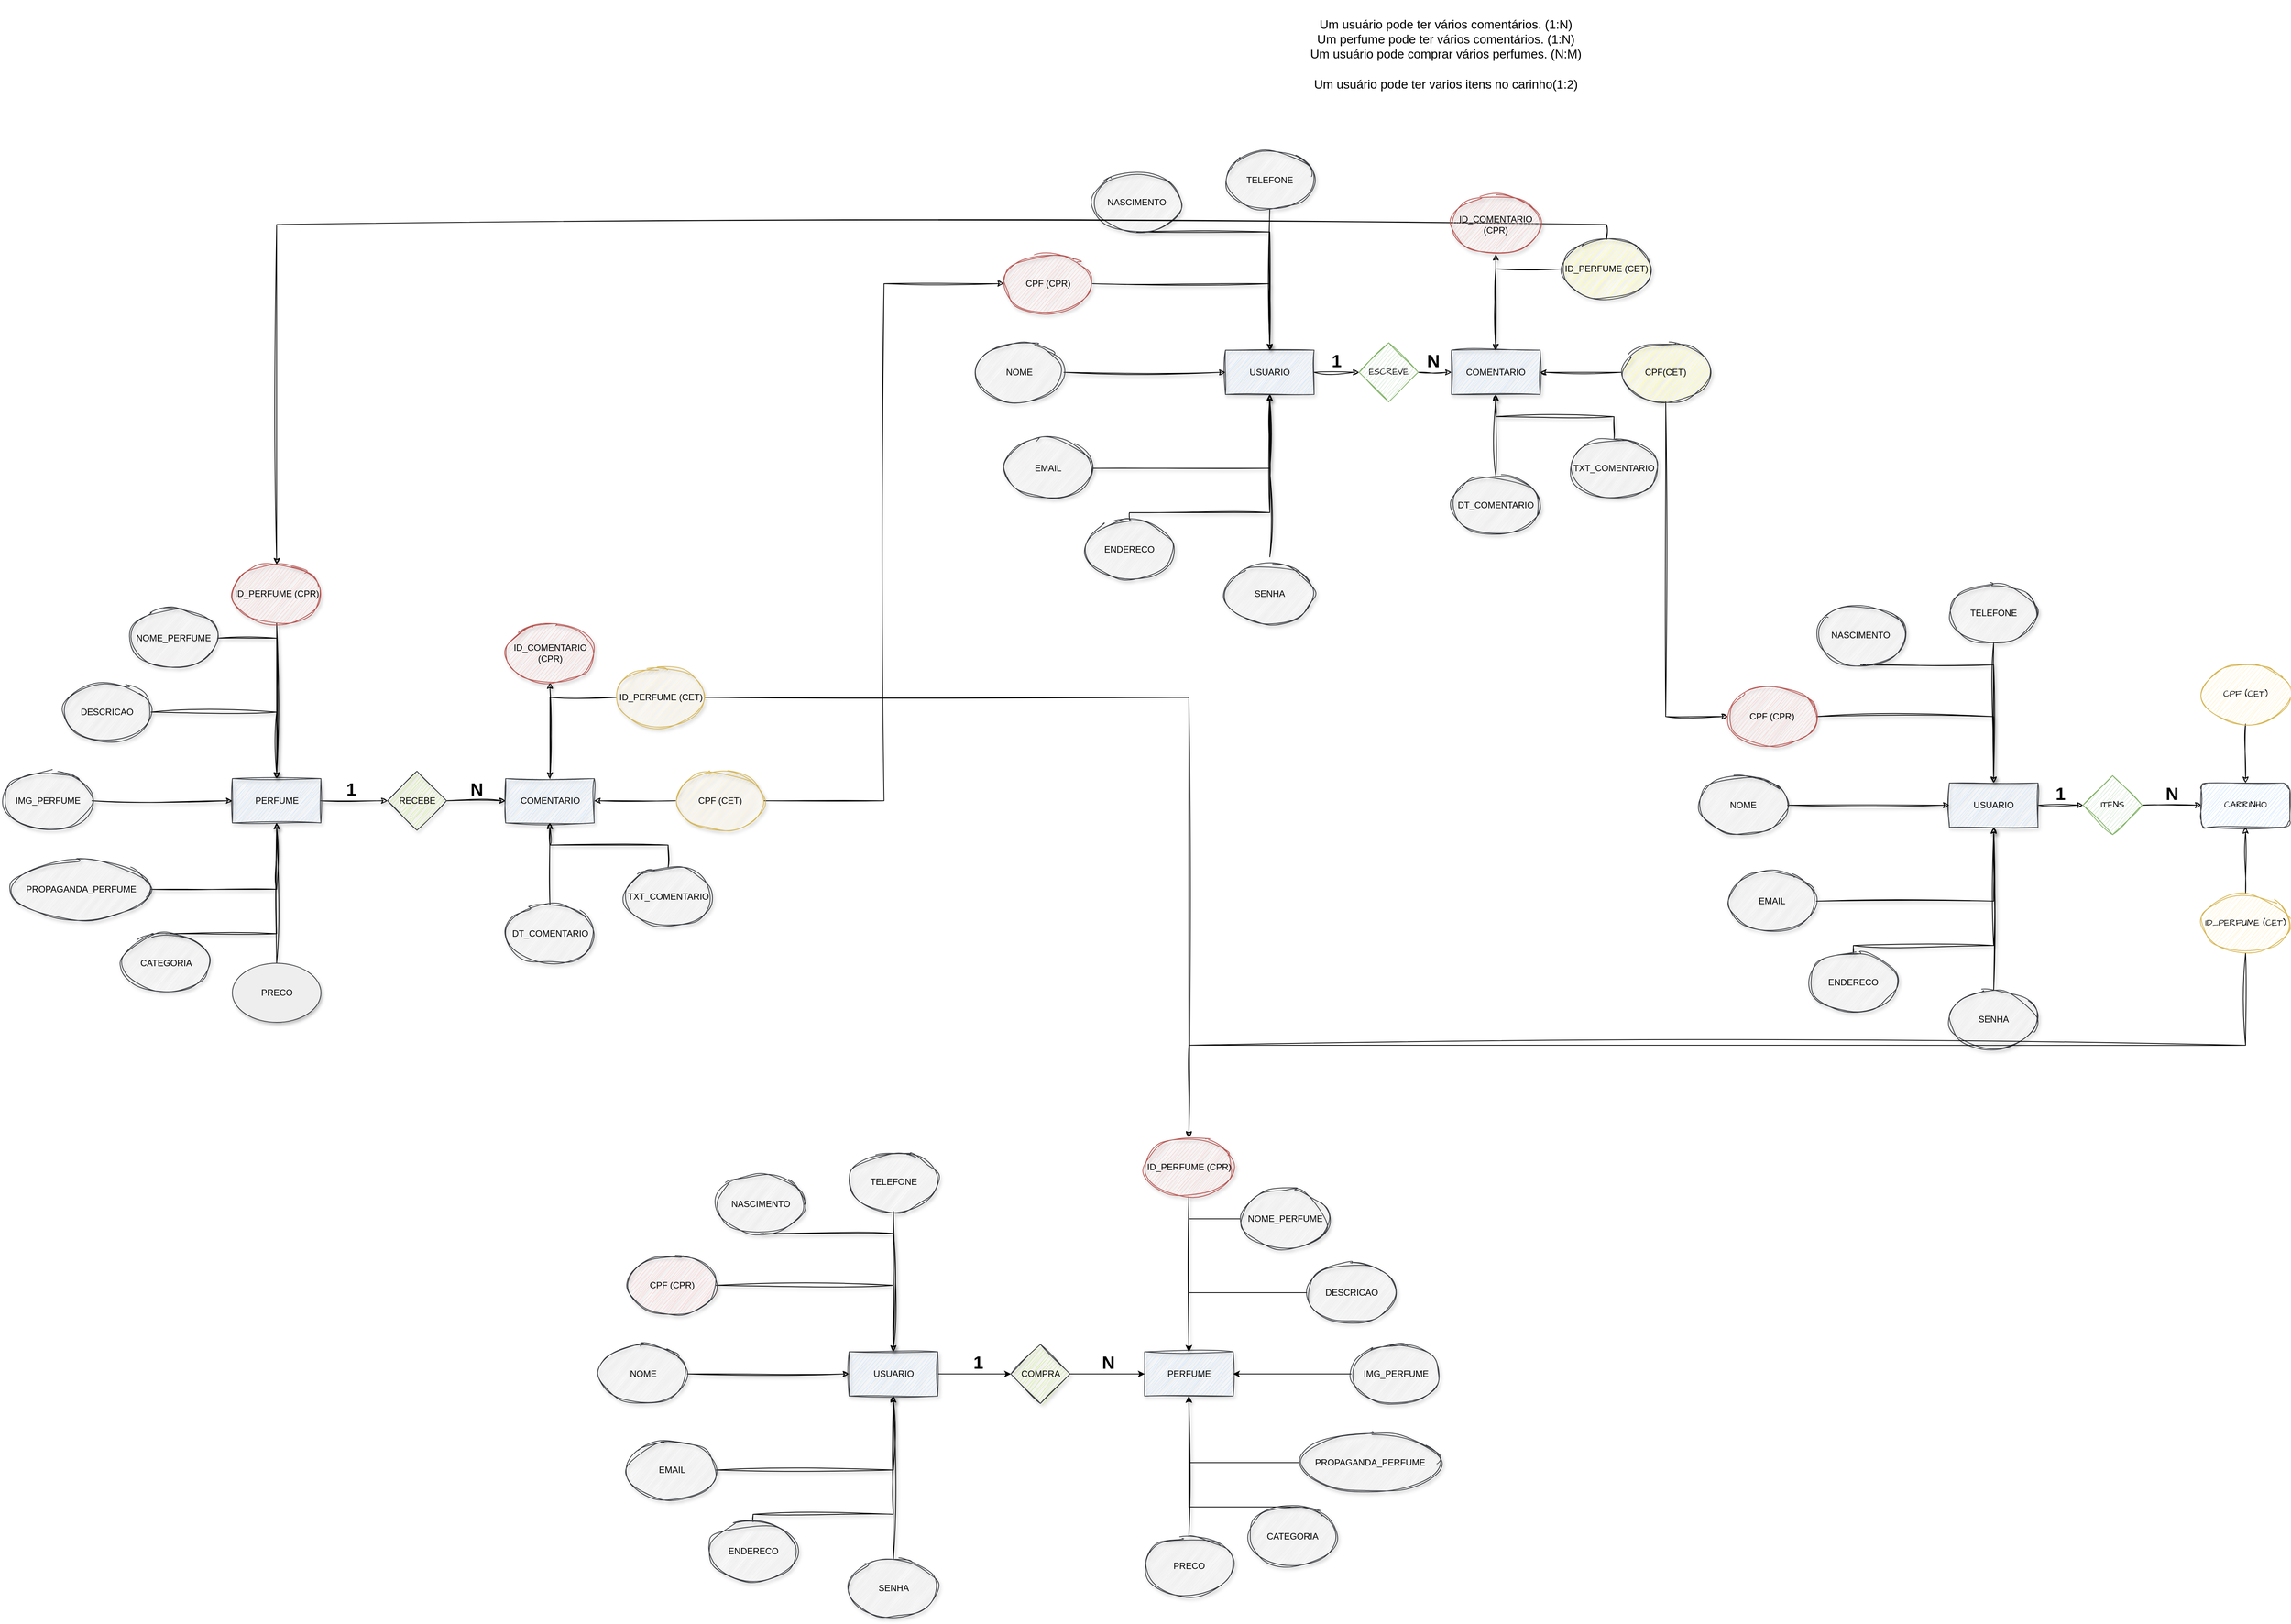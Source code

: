 <mxfile version="24.3.1" type="google">
  <diagram name="Página-1" id="1KAOyJRVdWs1Q5Wrn1pH">
    <mxGraphModel grid="1" page="1" gridSize="10" guides="1" tooltips="1" connect="1" arrows="1" fold="1" pageScale="1" pageWidth="827" pageHeight="1169" math="0" shadow="0">
      <root>
        <mxCell id="0" />
        <mxCell id="1" parent="0" />
        <mxCell id="ehrDdV_AEw9T_M-YlPhK-23" value="Um usuário pode ter vários comentários. (1:N)&#xa;Um perfume pode ter vários comentários. (1:N)&#xa;Um usuário pode comprar vários perfumes. (N:M)&#xa;&#xa;Um usuário pode  ter varios itens no carinho(1:2)" style="html=1;overflow=block;blockSpacing=1;whiteSpace=wrap;fontSize=16.7;spacing=3.8;strokeColor=none;fillOpacity=0;rounded=1;absoluteArcSize=1;arcSize=9;fillColor=#ffffff;strokeWidth=0;lucidId=LAfyZT2NjqJH;" vertex="1" parent="1">
          <mxGeometry x="1555" y="-280" width="845" height="148" as="geometry" />
        </mxCell>
        <mxCell id="ehrDdV_AEw9T_M-YlPhK-41" style="edgeStyle=orthogonalEdgeStyle;rounded=0;orthogonalLoop=1;jettySize=auto;html=1;exitX=1;exitY=0.5;exitDx=0;exitDy=0;entryX=0;entryY=0.5;entryDx=0;entryDy=0;sketch=1;curveFitting=1;jiggle=2;shadow=1;" edge="1" parent="1" source="ehrDdV_AEw9T_M-YlPhK-24" target="ehrDdV_AEw9T_M-YlPhK-39">
          <mxGeometry relative="1" as="geometry" />
        </mxCell>
        <mxCell id="ehrDdV_AEw9T_M-YlPhK-24" value="PERFUME" style="rounded=0;whiteSpace=wrap;html=1;shadow=1;sketch=1;curveFitting=1;jiggle=2;fillColor=#cce5ff;strokeColor=#36393d;" vertex="1" parent="1">
          <mxGeometry x="334.5" y="774" width="120" height="60" as="geometry" />
        </mxCell>
        <mxCell id="ehrDdV_AEw9T_M-YlPhK-35" style="edgeStyle=orthogonalEdgeStyle;rounded=0;orthogonalLoop=1;jettySize=auto;html=1;exitX=0.5;exitY=0;exitDx=0;exitDy=0;entryX=0.5;entryY=1;entryDx=0;entryDy=0;sketch=1;curveFitting=1;jiggle=2;shadow=1;" edge="1" parent="1" source="ehrDdV_AEw9T_M-YlPhK-25" target="ehrDdV_AEw9T_M-YlPhK-24">
          <mxGeometry relative="1" as="geometry" />
        </mxCell>
        <mxCell id="ehrDdV_AEw9T_M-YlPhK-25" value="PRECO" style="ellipse;whiteSpace=wrap;html=1;fillColor=#eeeeee;strokeColor=#36393d;shadow=1;" vertex="1" parent="1">
          <mxGeometry x="334.5" y="1024" width="120" height="80" as="geometry" />
        </mxCell>
        <mxCell id="ehrDdV_AEw9T_M-YlPhK-33" style="edgeStyle=orthogonalEdgeStyle;rounded=0;orthogonalLoop=1;jettySize=auto;html=1;exitX=1;exitY=0.5;exitDx=0;exitDy=0;sketch=1;curveFitting=1;jiggle=2;shadow=1;" edge="1" parent="1" source="ehrDdV_AEw9T_M-YlPhK-26" target="ehrDdV_AEw9T_M-YlPhK-24">
          <mxGeometry relative="1" as="geometry" />
        </mxCell>
        <mxCell id="ehrDdV_AEw9T_M-YlPhK-26" value="NOME_PERFUME" style="ellipse;whiteSpace=wrap;html=1;fillColor=#eeeeee;strokeColor=#36393d;sketch=1;curveFitting=1;jiggle=2;shadow=1;" vertex="1" parent="1">
          <mxGeometry x="194.5" y="544" width="120" height="80" as="geometry" />
        </mxCell>
        <mxCell id="ehrDdV_AEw9T_M-YlPhK-36" style="edgeStyle=orthogonalEdgeStyle;rounded=0;orthogonalLoop=1;jettySize=auto;html=1;exitX=0.5;exitY=0;exitDx=0;exitDy=0;sketch=1;curveFitting=1;jiggle=2;shadow=1;" edge="1" parent="1" source="ehrDdV_AEw9T_M-YlPhK-27">
          <mxGeometry relative="1" as="geometry">
            <mxPoint x="394.5" y="834" as="targetPoint" />
            <Array as="points">
              <mxPoint x="394.5" y="984" />
            </Array>
          </mxGeometry>
        </mxCell>
        <mxCell id="ehrDdV_AEw9T_M-YlPhK-27" value="CATEGORIA" style="ellipse;whiteSpace=wrap;html=1;fillColor=#eeeeee;strokeColor=#36393d;sketch=1;curveFitting=1;jiggle=2;shadow=1;" vertex="1" parent="1">
          <mxGeometry x="184.5" y="984" width="120" height="80" as="geometry" />
        </mxCell>
        <mxCell id="ehrDdV_AEw9T_M-YlPhK-38" style="edgeStyle=orthogonalEdgeStyle;rounded=0;orthogonalLoop=1;jettySize=auto;html=1;exitX=1;exitY=0.5;exitDx=0;exitDy=0;entryX=0.5;entryY=1;entryDx=0;entryDy=0;sketch=1;curveFitting=1;jiggle=2;shadow=1;" edge="1" parent="1" source="ehrDdV_AEw9T_M-YlPhK-28" target="ehrDdV_AEw9T_M-YlPhK-24">
          <mxGeometry relative="1" as="geometry" />
        </mxCell>
        <mxCell id="ehrDdV_AEw9T_M-YlPhK-28" value="PROPAGANDA_PERFUME" style="ellipse;whiteSpace=wrap;html=1;fillColor=#eeeeee;strokeColor=#36393d;sketch=1;curveFitting=1;jiggle=2;shadow=1;" vertex="1" parent="1">
          <mxGeometry x="34.5" y="884" width="190" height="80" as="geometry" />
        </mxCell>
        <mxCell id="ehrDdV_AEw9T_M-YlPhK-34" style="edgeStyle=orthogonalEdgeStyle;rounded=0;orthogonalLoop=1;jettySize=auto;html=1;exitX=1;exitY=0.5;exitDx=0;exitDy=0;entryX=0;entryY=0.5;entryDx=0;entryDy=0;sketch=1;curveFitting=1;jiggle=2;shadow=1;" edge="1" parent="1" source="ehrDdV_AEw9T_M-YlPhK-29" target="ehrDdV_AEw9T_M-YlPhK-24">
          <mxGeometry relative="1" as="geometry" />
        </mxCell>
        <mxCell id="ehrDdV_AEw9T_M-YlPhK-29" value="IMG_PERFUME" style="ellipse;whiteSpace=wrap;html=1;fillColor=#eeeeee;strokeColor=#36393d;sketch=1;curveFitting=1;jiggle=2;shadow=1;" vertex="1" parent="1">
          <mxGeometry x="24.5" y="764" width="120" height="80" as="geometry" />
        </mxCell>
        <mxCell id="ehrDdV_AEw9T_M-YlPhK-37" style="edgeStyle=orthogonalEdgeStyle;rounded=0;orthogonalLoop=1;jettySize=auto;html=1;entryX=0.5;entryY=0;entryDx=0;entryDy=0;sketch=1;curveFitting=1;jiggle=2;shadow=1;" edge="1" parent="1" source="ehrDdV_AEw9T_M-YlPhK-30" target="ehrDdV_AEw9T_M-YlPhK-24">
          <mxGeometry relative="1" as="geometry" />
        </mxCell>
        <mxCell id="ehrDdV_AEw9T_M-YlPhK-30" value="DESCRICAO" style="ellipse;whiteSpace=wrap;html=1;fillColor=#eeeeee;strokeColor=#36393d;sketch=1;curveFitting=1;jiggle=2;shadow=1;" vertex="1" parent="1">
          <mxGeometry x="104.5" y="644" width="120" height="80" as="geometry" />
        </mxCell>
        <mxCell id="ehrDdV_AEw9T_M-YlPhK-32" style="edgeStyle=orthogonalEdgeStyle;rounded=0;orthogonalLoop=1;jettySize=auto;html=1;exitX=0.5;exitY=1;exitDx=0;exitDy=0;entryX=0.5;entryY=0;entryDx=0;entryDy=0;sketch=1;curveFitting=1;jiggle=2;shadow=1;" edge="1" parent="1" source="ehrDdV_AEw9T_M-YlPhK-31" target="ehrDdV_AEw9T_M-YlPhK-24">
          <mxGeometry relative="1" as="geometry" />
        </mxCell>
        <mxCell id="ehrDdV_AEw9T_M-YlPhK-31" value="ID_PERFUME (CPR)" style="ellipse;whiteSpace=wrap;html=1;fillColor=#f8cecc;strokeColor=#b85450;sketch=1;curveFitting=1;jiggle=2;shadow=1;" vertex="1" parent="1">
          <mxGeometry x="334.5" y="484" width="120" height="80" as="geometry" />
        </mxCell>
        <mxCell id="ehrDdV_AEw9T_M-YlPhK-42" style="edgeStyle=orthogonalEdgeStyle;rounded=0;orthogonalLoop=1;jettySize=auto;html=1;exitX=1;exitY=0.5;exitDx=0;exitDy=0;entryX=0;entryY=0.5;entryDx=0;entryDy=0;sketch=1;curveFitting=1;jiggle=2;shadow=1;" edge="1" parent="1" source="ehrDdV_AEw9T_M-YlPhK-39" target="ehrDdV_AEw9T_M-YlPhK-40">
          <mxGeometry relative="1" as="geometry" />
        </mxCell>
        <mxCell id="ehrDdV_AEw9T_M-YlPhK-39" value="RECEBE" style="rhombus;whiteSpace=wrap;html=1;sketch=1;curveFitting=1;jiggle=2;shadow=1;fillColor=#cdeb8b;strokeColor=#36393d;" vertex="1" parent="1">
          <mxGeometry x="544.5" y="764" width="80" height="80" as="geometry" />
        </mxCell>
        <mxCell id="ehrDdV_AEw9T_M-YlPhK-48" style="edgeStyle=orthogonalEdgeStyle;rounded=0;orthogonalLoop=1;jettySize=auto;html=1;exitX=0.5;exitY=0;exitDx=0;exitDy=0;sketch=1;curveFitting=1;jiggle=2;shadow=1;" edge="1" parent="1" source="ehrDdV_AEw9T_M-YlPhK-40" target="ehrDdV_AEw9T_M-YlPhK-47">
          <mxGeometry relative="1" as="geometry" />
        </mxCell>
        <mxCell id="ehrDdV_AEw9T_M-YlPhK-40" value="COMENTARIO" style="rounded=0;whiteSpace=wrap;html=1;sketch=1;curveFitting=1;jiggle=2;shadow=1;fillColor=#cce5ff;strokeColor=#36393d;" vertex="1" parent="1">
          <mxGeometry x="704.5" y="774" width="120" height="60" as="geometry" />
        </mxCell>
        <mxCell id="ehrDdV_AEw9T_M-YlPhK-52" style="edgeStyle=orthogonalEdgeStyle;rounded=0;orthogonalLoop=1;jettySize=auto;html=1;exitX=0.5;exitY=0;exitDx=0;exitDy=0;entryX=0.5;entryY=1;entryDx=0;entryDy=0;sketch=1;curveFitting=1;jiggle=2;shadow=1;" edge="1" parent="1" source="ehrDdV_AEw9T_M-YlPhK-43" target="ehrDdV_AEw9T_M-YlPhK-40">
          <mxGeometry relative="1" as="geometry" />
        </mxCell>
        <mxCell id="ehrDdV_AEw9T_M-YlPhK-43" value="TXT_COMENTARIO" style="ellipse;whiteSpace=wrap;html=1;fillColor=#eeeeee;strokeColor=#36393d;fillStyle=auto;sketch=1;curveFitting=1;jiggle=2;shadow=1;" vertex="1" parent="1">
          <mxGeometry x="864.5" y="894" width="120" height="80" as="geometry" />
        </mxCell>
        <mxCell id="ehrDdV_AEw9T_M-YlPhK-50" style="edgeStyle=orthogonalEdgeStyle;rounded=0;orthogonalLoop=1;jettySize=auto;html=1;exitX=0.5;exitY=0;exitDx=0;exitDy=0;entryX=0.5;entryY=1;entryDx=0;entryDy=0;sketch=1;curveFitting=1;jiggle=2;shadow=1;" edge="1" parent="1" source="ehrDdV_AEw9T_M-YlPhK-44" target="ehrDdV_AEw9T_M-YlPhK-40">
          <mxGeometry relative="1" as="geometry" />
        </mxCell>
        <mxCell id="ehrDdV_AEw9T_M-YlPhK-44" value="DT_COMENTARIO" style="ellipse;whiteSpace=wrap;html=1;fillColor=#eeeeee;strokeColor=#36393d;sketch=1;curveFitting=1;jiggle=2;shadow=1;" vertex="1" parent="1">
          <mxGeometry x="704.5" y="944" width="120" height="80" as="geometry" />
        </mxCell>
        <mxCell id="ehrDdV_AEw9T_M-YlPhK-206" style="edgeStyle=orthogonalEdgeStyle;rounded=0;sketch=1;hachureGap=4;jiggle=2;curveFitting=1;orthogonalLoop=1;jettySize=auto;html=1;exitX=0;exitY=0.5;exitDx=0;exitDy=0;entryX=1;entryY=0.5;entryDx=0;entryDy=0;fontFamily=Architects Daughter;fontSource=https%3A%2F%2Ffonts.googleapis.com%2Fcss%3Ffamily%3DArchitects%2BDaughter;" edge="1" parent="1" source="ehrDdV_AEw9T_M-YlPhK-45" target="ehrDdV_AEw9T_M-YlPhK-40">
          <mxGeometry relative="1" as="geometry" />
        </mxCell>
        <mxCell id="ehrDdV_AEw9T_M-YlPhK-207" style="edgeStyle=orthogonalEdgeStyle;rounded=0;sketch=1;hachureGap=4;jiggle=2;curveFitting=1;orthogonalLoop=1;jettySize=auto;html=1;exitX=1;exitY=0.5;exitDx=0;exitDy=0;entryX=0;entryY=0.5;entryDx=0;entryDy=0;fontFamily=Architects Daughter;fontSource=https%3A%2F%2Ffonts.googleapis.com%2Fcss%3Ffamily%3DArchitects%2BDaughter;" edge="1" parent="1" source="ehrDdV_AEw9T_M-YlPhK-45" target="ehrDdV_AEw9T_M-YlPhK-172">
          <mxGeometry relative="1" as="geometry" />
        </mxCell>
        <mxCell id="ehrDdV_AEw9T_M-YlPhK-45" value="CPF (CET)" style="ellipse;whiteSpace=wrap;html=1;fillColor=#fff2cc;strokeColor=#d6b656;sketch=1;curveFitting=1;jiggle=2;shadow=1;" vertex="1" parent="1">
          <mxGeometry x="934.5" y="764" width="120" height="80" as="geometry" />
        </mxCell>
        <mxCell id="ehrDdV_AEw9T_M-YlPhK-204" style="edgeStyle=orthogonalEdgeStyle;rounded=0;sketch=1;hachureGap=4;jiggle=2;curveFitting=1;orthogonalLoop=1;jettySize=auto;html=1;exitX=1;exitY=0.5;exitDx=0;exitDy=0;entryX=0.5;entryY=0;entryDx=0;entryDy=0;fontFamily=Architects Daughter;fontSource=https%3A%2F%2Ffonts.googleapis.com%2Fcss%3Ffamily%3DArchitects%2BDaughter;" edge="1" parent="1" source="ehrDdV_AEw9T_M-YlPhK-46" target="ehrDdV_AEw9T_M-YlPhK-93">
          <mxGeometry relative="1" as="geometry" />
        </mxCell>
        <mxCell id="ehrDdV_AEw9T_M-YlPhK-205" style="edgeStyle=orthogonalEdgeStyle;rounded=0;sketch=1;hachureGap=4;jiggle=2;curveFitting=1;orthogonalLoop=1;jettySize=auto;html=1;exitX=0;exitY=0.5;exitDx=0;exitDy=0;fontFamily=Architects Daughter;fontSource=https%3A%2F%2Ffonts.googleapis.com%2Fcss%3Ffamily%3DArchitects%2BDaughter;" edge="1" parent="1" source="ehrDdV_AEw9T_M-YlPhK-46" target="ehrDdV_AEw9T_M-YlPhK-40">
          <mxGeometry relative="1" as="geometry" />
        </mxCell>
        <mxCell id="ehrDdV_AEw9T_M-YlPhK-46" value="ID_PERFUME (CET)" style="ellipse;whiteSpace=wrap;html=1;fillColor=#fff2cc;strokeColor=#d6b656;sketch=1;curveFitting=1;jiggle=2;shadow=1;" vertex="1" parent="1">
          <mxGeometry x="854.5" y="624" width="120" height="80" as="geometry" />
        </mxCell>
        <mxCell id="ehrDdV_AEw9T_M-YlPhK-47" value="ID_COMENTARIO (CPR)" style="ellipse;whiteSpace=wrap;html=1;fillColor=#f8cecc;strokeColor=#b85450;sketch=1;curveFitting=1;jiggle=2;shadow=1;" vertex="1" parent="1">
          <mxGeometry x="704.5" y="564" width="120" height="80" as="geometry" />
        </mxCell>
        <mxCell id="ehrDdV_AEw9T_M-YlPhK-55" value="1" style="text;strokeColor=none;fillColor=none;html=1;fontSize=24;fontStyle=1;verticalAlign=middle;align=center;sketch=1;curveFitting=1;jiggle=2;shadow=1;" vertex="1" parent="1">
          <mxGeometry x="464.5" y="774" width="60" height="30" as="geometry" />
        </mxCell>
        <mxCell id="ehrDdV_AEw9T_M-YlPhK-56" value="N" style="text;strokeColor=none;fillColor=none;html=1;fontSize=24;fontStyle=1;verticalAlign=middle;align=center;sketch=1;curveFitting=1;jiggle=2;shadow=1;" vertex="1" parent="1">
          <mxGeometry x="644.5" y="774" width="40" height="30" as="geometry" />
        </mxCell>
        <mxCell id="ehrDdV_AEw9T_M-YlPhK-103" style="edgeStyle=orthogonalEdgeStyle;rounded=0;orthogonalLoop=1;jettySize=auto;html=1;exitX=1;exitY=0.5;exitDx=0;exitDy=0;" edge="1" parent="1" source="ehrDdV_AEw9T_M-YlPhK-59" target="ehrDdV_AEw9T_M-YlPhK-77">
          <mxGeometry relative="1" as="geometry" />
        </mxCell>
        <mxCell id="ehrDdV_AEw9T_M-YlPhK-59" value="USUARIO" style="rounded=0;whiteSpace=wrap;html=1;fillColor=#cce5ff;strokeColor=#36393d;shadow=1;sketch=1;curveFitting=1;jiggle=2;" vertex="1" parent="1">
          <mxGeometry x="1169.5" y="1550" width="120" height="60" as="geometry" />
        </mxCell>
        <mxCell id="ehrDdV_AEw9T_M-YlPhK-74" style="edgeStyle=orthogonalEdgeStyle;rounded=0;orthogonalLoop=1;jettySize=auto;html=1;exitX=0.5;exitY=1;exitDx=0;exitDy=0;entryX=0.5;entryY=0;entryDx=0;entryDy=0;shadow=1;sketch=1;curveFitting=1;jiggle=2;" edge="1" parent="1" source="ehrDdV_AEw9T_M-YlPhK-60" target="ehrDdV_AEw9T_M-YlPhK-59">
          <mxGeometry relative="1" as="geometry">
            <Array as="points">
              <mxPoint x="1229.5" y="1390" />
            </Array>
          </mxGeometry>
        </mxCell>
        <mxCell id="ehrDdV_AEw9T_M-YlPhK-60" value="NASCIMENTO" style="ellipse;whiteSpace=wrap;html=1;fillColor=#eeeeee;strokeColor=#36393d;shadow=1;sketch=1;curveFitting=1;jiggle=2;" vertex="1" parent="1">
          <mxGeometry x="989.5" y="1310" width="120" height="80" as="geometry" />
        </mxCell>
        <mxCell id="ehrDdV_AEw9T_M-YlPhK-69" style="edgeStyle=orthogonalEdgeStyle;rounded=0;orthogonalLoop=1;jettySize=auto;html=1;entryX=0.5;entryY=1;entryDx=0;entryDy=0;shadow=1;sketch=1;curveFitting=1;jiggle=2;" edge="1" parent="1" source="ehrDdV_AEw9T_M-YlPhK-61" target="ehrDdV_AEw9T_M-YlPhK-59">
          <mxGeometry relative="1" as="geometry" />
        </mxCell>
        <mxCell id="ehrDdV_AEw9T_M-YlPhK-61" value="SENHA" style="ellipse;whiteSpace=wrap;html=1;fillColor=#eeeeee;strokeColor=#36393d;sketch=1;curveFitting=1;jiggle=2;shadow=1;" vertex="1" parent="1">
          <mxGeometry x="1169.5" y="1830" width="120" height="80" as="geometry" />
        </mxCell>
        <mxCell id="ehrDdV_AEw9T_M-YlPhK-72" style="edgeStyle=orthogonalEdgeStyle;rounded=0;orthogonalLoop=1;jettySize=auto;html=1;exitX=0.5;exitY=0;exitDx=0;exitDy=0;shadow=1;sketch=1;curveFitting=1;jiggle=2;" edge="1" parent="1" source="ehrDdV_AEw9T_M-YlPhK-62">
          <mxGeometry relative="1" as="geometry">
            <mxPoint x="1229.5" y="1610" as="targetPoint" />
            <Array as="points">
              <mxPoint x="1039.5" y="1770" />
              <mxPoint x="1229.5" y="1770" />
            </Array>
          </mxGeometry>
        </mxCell>
        <mxCell id="ehrDdV_AEw9T_M-YlPhK-62" value="ENDERECO" style="ellipse;whiteSpace=wrap;html=1;fillColor=#eeeeee;strokeColor=#36393d;shadow=1;sketch=1;curveFitting=1;jiggle=2;" vertex="1" parent="1">
          <mxGeometry x="979.5" y="1780" width="120" height="80" as="geometry" />
        </mxCell>
        <mxCell id="ehrDdV_AEw9T_M-YlPhK-76" style="edgeStyle=orthogonalEdgeStyle;rounded=0;orthogonalLoop=1;jettySize=auto;html=1;exitX=1;exitY=0.5;exitDx=0;exitDy=0;entryX=0.5;entryY=1;entryDx=0;entryDy=0;shadow=1;sketch=1;curveFitting=1;jiggle=2;" edge="1" parent="1" source="ehrDdV_AEw9T_M-YlPhK-63" target="ehrDdV_AEw9T_M-YlPhK-59">
          <mxGeometry relative="1" as="geometry" />
        </mxCell>
        <mxCell id="ehrDdV_AEw9T_M-YlPhK-63" value="EMAIL" style="ellipse;whiteSpace=wrap;html=1;fillColor=#eeeeee;strokeColor=#36393d;shadow=1;sketch=1;curveFitting=1;jiggle=2;" vertex="1" parent="1">
          <mxGeometry x="869.5" y="1670" width="120" height="80" as="geometry" />
        </mxCell>
        <mxCell id="ehrDdV_AEw9T_M-YlPhK-73" style="edgeStyle=orthogonalEdgeStyle;rounded=0;orthogonalLoop=1;jettySize=auto;html=1;exitX=1;exitY=0.5;exitDx=0;exitDy=0;entryX=0;entryY=0.5;entryDx=0;entryDy=0;shadow=1;sketch=1;curveFitting=1;jiggle=2;" edge="1" parent="1" source="ehrDdV_AEw9T_M-YlPhK-64" target="ehrDdV_AEw9T_M-YlPhK-59">
          <mxGeometry relative="1" as="geometry" />
        </mxCell>
        <mxCell id="ehrDdV_AEw9T_M-YlPhK-64" value="NOME" style="ellipse;whiteSpace=wrap;html=1;fillColor=#eeeeee;strokeColor=#36393d;shadow=1;sketch=1;curveFitting=1;jiggle=2;" vertex="1" parent="1">
          <mxGeometry x="830.5" y="1540" width="120" height="80" as="geometry" />
        </mxCell>
        <mxCell id="ehrDdV_AEw9T_M-YlPhK-75" style="edgeStyle=orthogonalEdgeStyle;rounded=0;orthogonalLoop=1;jettySize=auto;html=1;exitX=1;exitY=0.5;exitDx=0;exitDy=0;entryX=0.5;entryY=0;entryDx=0;entryDy=0;shadow=1;sketch=1;curveFitting=1;jiggle=2;" edge="1" parent="1" source="ehrDdV_AEw9T_M-YlPhK-65" target="ehrDdV_AEw9T_M-YlPhK-59">
          <mxGeometry relative="1" as="geometry" />
        </mxCell>
        <mxCell id="ehrDdV_AEw9T_M-YlPhK-65" value="CPF (CPR)" style="ellipse;whiteSpace=wrap;html=1;fillColor=#ffcccc;strokeColor=#36393d;shadow=1;sketch=1;curveFitting=1;jiggle=2;" vertex="1" parent="1">
          <mxGeometry x="869.5" y="1420" width="120" height="80" as="geometry" />
        </mxCell>
        <mxCell id="ehrDdV_AEw9T_M-YlPhK-68" style="edgeStyle=orthogonalEdgeStyle;rounded=0;orthogonalLoop=1;jettySize=auto;html=1;exitX=0.5;exitY=1;exitDx=0;exitDy=0;shadow=1;sketch=1;curveFitting=1;jiggle=2;" edge="1" parent="1" source="ehrDdV_AEw9T_M-YlPhK-66" target="ehrDdV_AEw9T_M-YlPhK-59">
          <mxGeometry relative="1" as="geometry" />
        </mxCell>
        <mxCell id="ehrDdV_AEw9T_M-YlPhK-66" value="TELEFONE" style="ellipse;whiteSpace=wrap;html=1;fillColor=#eeeeee;strokeColor=#36393d;shadow=1;sketch=1;curveFitting=1;jiggle=2;" vertex="1" parent="1">
          <mxGeometry x="1169.5" y="1280" width="120" height="80" as="geometry" />
        </mxCell>
        <mxCell id="ehrDdV_AEw9T_M-YlPhK-102" style="edgeStyle=orthogonalEdgeStyle;rounded=0;orthogonalLoop=1;jettySize=auto;html=1;exitX=1;exitY=0.5;exitDx=0;exitDy=0;entryX=0;entryY=0.5;entryDx=0;entryDy=0;" edge="1" parent="1" source="ehrDdV_AEw9T_M-YlPhK-77" target="ehrDdV_AEw9T_M-YlPhK-79">
          <mxGeometry relative="1" as="geometry" />
        </mxCell>
        <mxCell id="ehrDdV_AEw9T_M-YlPhK-77" value="COMPRA" style="rhombus;whiteSpace=wrap;html=1;fillColor=#cdeb8b;strokeColor=#36393d;sketch=1;curveFitting=1;jiggle=2;shadow=1;" vertex="1" parent="1">
          <mxGeometry x="1388.5" y="1540" width="80" height="80" as="geometry" />
        </mxCell>
        <mxCell id="ehrDdV_AEw9T_M-YlPhK-79" value="PERFUME" style="rounded=0;whiteSpace=wrap;html=1;shadow=1;sketch=1;curveFitting=1;jiggle=2;fillColor=#cce5ff;strokeColor=#36393d;" vertex="1" parent="1">
          <mxGeometry x="1569.5" y="1550" width="120" height="60" as="geometry" />
        </mxCell>
        <mxCell id="ehrDdV_AEw9T_M-YlPhK-80" style="edgeStyle=orthogonalEdgeStyle;rounded=0;orthogonalLoop=1;jettySize=auto;html=1;exitX=0.5;exitY=0;exitDx=0;exitDy=0;entryX=0.5;entryY=1;entryDx=0;entryDy=0;sketch=1;curveFitting=1;jiggle=2;shadow=1;" edge="1" parent="1" source="ehrDdV_AEw9T_M-YlPhK-81" target="ehrDdV_AEw9T_M-YlPhK-79">
          <mxGeometry relative="1" as="geometry" />
        </mxCell>
        <mxCell id="ehrDdV_AEw9T_M-YlPhK-81" value="PRECO" style="ellipse;whiteSpace=wrap;html=1;fillColor=#eeeeee;strokeColor=#36393d;shadow=1;sketch=1;curveFitting=1;jiggle=2;" vertex="1" parent="1">
          <mxGeometry x="1569.5" y="1800" width="120" height="80" as="geometry" />
        </mxCell>
        <mxCell id="ehrDdV_AEw9T_M-YlPhK-94" style="edgeStyle=orthogonalEdgeStyle;rounded=0;orthogonalLoop=1;jettySize=auto;html=1;exitX=0;exitY=0.5;exitDx=0;exitDy=0;" edge="1" parent="1" source="ehrDdV_AEw9T_M-YlPhK-83" target="ehrDdV_AEw9T_M-YlPhK-79">
          <mxGeometry relative="1" as="geometry" />
        </mxCell>
        <mxCell id="ehrDdV_AEw9T_M-YlPhK-83" value="NOME_PERFUME" style="ellipse;whiteSpace=wrap;html=1;fillColor=#eeeeee;strokeColor=#36393d;sketch=1;curveFitting=1;jiggle=2;shadow=1;" vertex="1" parent="1">
          <mxGeometry x="1699.5" y="1330" width="120" height="80" as="geometry" />
        </mxCell>
        <mxCell id="ehrDdV_AEw9T_M-YlPhK-98" style="edgeStyle=orthogonalEdgeStyle;rounded=0;orthogonalLoop=1;jettySize=auto;html=1;exitX=0.5;exitY=0;exitDx=0;exitDy=0;" edge="1" parent="1" source="ehrDdV_AEw9T_M-YlPhK-85">
          <mxGeometry relative="1" as="geometry">
            <mxPoint x="1629.5" y="1610" as="targetPoint" />
            <Array as="points">
              <mxPoint x="1629.5" y="1760" />
            </Array>
          </mxGeometry>
        </mxCell>
        <mxCell id="ehrDdV_AEw9T_M-YlPhK-85" value="CATEGORIA" style="ellipse;whiteSpace=wrap;html=1;fillColor=#eeeeee;strokeColor=#36393d;sketch=1;curveFitting=1;jiggle=2;shadow=1;" vertex="1" parent="1">
          <mxGeometry x="1709.5" y="1760" width="120" height="80" as="geometry" />
        </mxCell>
        <mxCell id="ehrDdV_AEw9T_M-YlPhK-97" style="edgeStyle=orthogonalEdgeStyle;rounded=0;orthogonalLoop=1;jettySize=auto;html=1;exitX=0;exitY=0.5;exitDx=0;exitDy=0;entryX=0.5;entryY=1;entryDx=0;entryDy=0;" edge="1" parent="1" source="ehrDdV_AEw9T_M-YlPhK-87" target="ehrDdV_AEw9T_M-YlPhK-79">
          <mxGeometry relative="1" as="geometry" />
        </mxCell>
        <mxCell id="ehrDdV_AEw9T_M-YlPhK-87" value="PROPAGANDA_PERFUME" style="ellipse;whiteSpace=wrap;html=1;fillColor=#eeeeee;strokeColor=#36393d;sketch=1;curveFitting=1;jiggle=2;shadow=1;" vertex="1" parent="1">
          <mxGeometry x="1779.5" y="1660" width="190" height="80" as="geometry" />
        </mxCell>
        <mxCell id="ehrDdV_AEw9T_M-YlPhK-100" style="edgeStyle=orthogonalEdgeStyle;rounded=0;orthogonalLoop=1;jettySize=auto;html=1;exitX=0;exitY=0.5;exitDx=0;exitDy=0;" edge="1" parent="1" source="ehrDdV_AEw9T_M-YlPhK-89" target="ehrDdV_AEw9T_M-YlPhK-79">
          <mxGeometry relative="1" as="geometry" />
        </mxCell>
        <mxCell id="ehrDdV_AEw9T_M-YlPhK-89" value="IMG_PERFUME" style="ellipse;whiteSpace=wrap;html=1;fillColor=#eeeeee;strokeColor=#36393d;sketch=1;curveFitting=1;jiggle=2;shadow=1;" vertex="1" parent="1">
          <mxGeometry x="1849.5" y="1540" width="120" height="80" as="geometry" />
        </mxCell>
        <mxCell id="ehrDdV_AEw9T_M-YlPhK-101" style="edgeStyle=orthogonalEdgeStyle;rounded=0;orthogonalLoop=1;jettySize=auto;html=1;exitX=0;exitY=0.5;exitDx=0;exitDy=0;entryX=0.5;entryY=0;entryDx=0;entryDy=0;" edge="1" parent="1" source="ehrDdV_AEw9T_M-YlPhK-91" target="ehrDdV_AEw9T_M-YlPhK-79">
          <mxGeometry relative="1" as="geometry" />
        </mxCell>
        <mxCell id="ehrDdV_AEw9T_M-YlPhK-91" value="DESCRICAO" style="ellipse;whiteSpace=wrap;html=1;fillColor=#eeeeee;strokeColor=#36393d;sketch=1;curveFitting=1;jiggle=2;shadow=1;" vertex="1" parent="1">
          <mxGeometry x="1789.5" y="1430" width="120" height="80" as="geometry" />
        </mxCell>
        <mxCell id="ehrDdV_AEw9T_M-YlPhK-92" style="edgeStyle=orthogonalEdgeStyle;rounded=0;orthogonalLoop=1;jettySize=auto;html=1;exitX=0.5;exitY=1;exitDx=0;exitDy=0;entryX=0.5;entryY=0;entryDx=0;entryDy=0;sketch=1;curveFitting=1;jiggle=2;shadow=1;" edge="1" parent="1" source="ehrDdV_AEw9T_M-YlPhK-93" target="ehrDdV_AEw9T_M-YlPhK-79">
          <mxGeometry relative="1" as="geometry" />
        </mxCell>
        <mxCell id="ehrDdV_AEw9T_M-YlPhK-93" value="ID_PERFUME (CPR)" style="ellipse;whiteSpace=wrap;html=1;fillColor=#f8cecc;strokeColor=#b85450;sketch=1;curveFitting=1;jiggle=2;shadow=1;" vertex="1" parent="1">
          <mxGeometry x="1569.5" y="1260" width="120" height="80" as="geometry" />
        </mxCell>
        <mxCell id="ehrDdV_AEw9T_M-YlPhK-105" value="1" style="text;strokeColor=none;fillColor=none;html=1;fontSize=24;fontStyle=1;verticalAlign=middle;align=center;sketch=1;curveFitting=1;jiggle=2;shadow=1;" vertex="1" parent="1">
          <mxGeometry x="1324" y="1550" width="40" height="30" as="geometry" />
        </mxCell>
        <mxCell id="ehrDdV_AEw9T_M-YlPhK-106" value="N" style="text;strokeColor=none;fillColor=none;html=1;fontSize=24;fontStyle=1;verticalAlign=middle;align=center;sketch=1;curveFitting=1;jiggle=2;shadow=1;" vertex="1" parent="1">
          <mxGeometry x="1499.5" y="1550" width="40" height="30" as="geometry" />
        </mxCell>
        <mxCell id="ehrDdV_AEw9T_M-YlPhK-158" style="edgeStyle=orthogonalEdgeStyle;rounded=0;sketch=1;hachureGap=4;jiggle=2;curveFitting=1;orthogonalLoop=1;jettySize=auto;html=1;exitX=1;exitY=0.5;exitDx=0;exitDy=0;fontFamily=Architects Daughter;fontSource=https%3A%2F%2Ffonts.googleapis.com%2Fcss%3Ffamily%3DArchitects%2BDaughter;" edge="1" parent="1" source="ehrDdV_AEw9T_M-YlPhK-136" target="ehrDdV_AEw9T_M-YlPhK-151">
          <mxGeometry relative="1" as="geometry" />
        </mxCell>
        <mxCell id="ehrDdV_AEw9T_M-YlPhK-136" value="USUARIO" style="rounded=0;whiteSpace=wrap;html=1;fillColor=#cce5ff;strokeColor=#36393d;shadow=1;sketch=1;curveFitting=1;jiggle=2;" vertex="1" parent="1">
          <mxGeometry x="2659" y="780" width="120" height="60" as="geometry" />
        </mxCell>
        <mxCell id="ehrDdV_AEw9T_M-YlPhK-137" style="edgeStyle=orthogonalEdgeStyle;rounded=0;orthogonalLoop=1;jettySize=auto;html=1;exitX=0.5;exitY=1;exitDx=0;exitDy=0;entryX=0.5;entryY=0;entryDx=0;entryDy=0;shadow=1;sketch=1;curveFitting=1;jiggle=2;" edge="1" parent="1" source="ehrDdV_AEw9T_M-YlPhK-138" target="ehrDdV_AEw9T_M-YlPhK-136">
          <mxGeometry relative="1" as="geometry">
            <Array as="points">
              <mxPoint x="2719" y="620" />
            </Array>
          </mxGeometry>
        </mxCell>
        <mxCell id="ehrDdV_AEw9T_M-YlPhK-138" value="NASCIMENTO" style="ellipse;whiteSpace=wrap;html=1;fillColor=#eeeeee;strokeColor=#36393d;shadow=1;sketch=1;curveFitting=1;jiggle=2;" vertex="1" parent="1">
          <mxGeometry x="2479" y="540" width="120" height="80" as="geometry" />
        </mxCell>
        <mxCell id="ehrDdV_AEw9T_M-YlPhK-139" style="edgeStyle=orthogonalEdgeStyle;rounded=0;orthogonalLoop=1;jettySize=auto;html=1;entryX=0.5;entryY=1;entryDx=0;entryDy=0;shadow=1;sketch=1;curveFitting=1;jiggle=2;" edge="1" parent="1" source="ehrDdV_AEw9T_M-YlPhK-140" target="ehrDdV_AEw9T_M-YlPhK-136">
          <mxGeometry relative="1" as="geometry" />
        </mxCell>
        <mxCell id="ehrDdV_AEw9T_M-YlPhK-140" value="SENHA" style="ellipse;whiteSpace=wrap;html=1;fillColor=#eeeeee;strokeColor=#36393d;sketch=1;curveFitting=1;jiggle=2;shadow=1;" vertex="1" parent="1">
          <mxGeometry x="2659" y="1060" width="120" height="80" as="geometry" />
        </mxCell>
        <mxCell id="ehrDdV_AEw9T_M-YlPhK-141" style="edgeStyle=orthogonalEdgeStyle;rounded=0;orthogonalLoop=1;jettySize=auto;html=1;exitX=0.5;exitY=0;exitDx=0;exitDy=0;shadow=1;sketch=1;curveFitting=1;jiggle=2;" edge="1" parent="1" source="ehrDdV_AEw9T_M-YlPhK-142">
          <mxGeometry relative="1" as="geometry">
            <mxPoint x="2719" y="840" as="targetPoint" />
            <Array as="points">
              <mxPoint x="2529" y="1000" />
              <mxPoint x="2719" y="1000" />
            </Array>
          </mxGeometry>
        </mxCell>
        <mxCell id="ehrDdV_AEw9T_M-YlPhK-142" value="ENDERECO" style="ellipse;whiteSpace=wrap;html=1;fillColor=#eeeeee;strokeColor=#36393d;shadow=1;sketch=1;curveFitting=1;jiggle=2;" vertex="1" parent="1">
          <mxGeometry x="2469" y="1010" width="120" height="80" as="geometry" />
        </mxCell>
        <mxCell id="ehrDdV_AEw9T_M-YlPhK-143" style="edgeStyle=orthogonalEdgeStyle;rounded=0;orthogonalLoop=1;jettySize=auto;html=1;exitX=1;exitY=0.5;exitDx=0;exitDy=0;entryX=0.5;entryY=1;entryDx=0;entryDy=0;shadow=1;sketch=1;curveFitting=1;jiggle=2;" edge="1" parent="1" source="ehrDdV_AEw9T_M-YlPhK-144" target="ehrDdV_AEw9T_M-YlPhK-136">
          <mxGeometry relative="1" as="geometry" />
        </mxCell>
        <mxCell id="ehrDdV_AEw9T_M-YlPhK-144" value="EMAIL" style="ellipse;whiteSpace=wrap;html=1;fillColor=#eeeeee;strokeColor=#36393d;shadow=1;sketch=1;curveFitting=1;jiggle=2;" vertex="1" parent="1">
          <mxGeometry x="2359" y="900" width="120" height="80" as="geometry" />
        </mxCell>
        <mxCell id="ehrDdV_AEw9T_M-YlPhK-145" style="edgeStyle=orthogonalEdgeStyle;rounded=0;orthogonalLoop=1;jettySize=auto;html=1;exitX=1;exitY=0.5;exitDx=0;exitDy=0;entryX=0;entryY=0.5;entryDx=0;entryDy=0;shadow=1;sketch=1;curveFitting=1;jiggle=2;" edge="1" parent="1" source="ehrDdV_AEw9T_M-YlPhK-146" target="ehrDdV_AEw9T_M-YlPhK-136">
          <mxGeometry relative="1" as="geometry" />
        </mxCell>
        <mxCell id="ehrDdV_AEw9T_M-YlPhK-146" value="NOME" style="ellipse;whiteSpace=wrap;html=1;fillColor=#eeeeee;strokeColor=#36393d;shadow=1;sketch=1;curveFitting=1;jiggle=2;" vertex="1" parent="1">
          <mxGeometry x="2320" y="770" width="120" height="80" as="geometry" />
        </mxCell>
        <mxCell id="ehrDdV_AEw9T_M-YlPhK-147" style="edgeStyle=orthogonalEdgeStyle;rounded=0;orthogonalLoop=1;jettySize=auto;html=1;exitX=1;exitY=0.5;exitDx=0;exitDy=0;entryX=0.5;entryY=0;entryDx=0;entryDy=0;shadow=1;sketch=1;curveFitting=1;jiggle=2;" edge="1" parent="1" source="ehrDdV_AEw9T_M-YlPhK-148" target="ehrDdV_AEw9T_M-YlPhK-136">
          <mxGeometry relative="1" as="geometry" />
        </mxCell>
        <mxCell id="ehrDdV_AEw9T_M-YlPhK-148" value="CPF (CPR)" style="ellipse;whiteSpace=wrap;html=1;fillColor=#f8cecc;strokeColor=#b85450;shadow=1;sketch=1;curveFitting=1;jiggle=2;" vertex="1" parent="1">
          <mxGeometry x="2359" y="650" width="120" height="80" as="geometry" />
        </mxCell>
        <mxCell id="ehrDdV_AEw9T_M-YlPhK-149" style="edgeStyle=orthogonalEdgeStyle;rounded=0;orthogonalLoop=1;jettySize=auto;html=1;exitX=0.5;exitY=1;exitDx=0;exitDy=0;shadow=1;sketch=1;curveFitting=1;jiggle=2;" edge="1" parent="1" source="ehrDdV_AEw9T_M-YlPhK-150" target="ehrDdV_AEw9T_M-YlPhK-136">
          <mxGeometry relative="1" as="geometry" />
        </mxCell>
        <mxCell id="ehrDdV_AEw9T_M-YlPhK-150" value="TELEFONE" style="ellipse;whiteSpace=wrap;html=1;fillColor=#eeeeee;strokeColor=#36393d;shadow=1;sketch=1;curveFitting=1;jiggle=2;" vertex="1" parent="1">
          <mxGeometry x="2659" y="510" width="120" height="80" as="geometry" />
        </mxCell>
        <mxCell id="ehrDdV_AEw9T_M-YlPhK-159" style="edgeStyle=orthogonalEdgeStyle;rounded=0;sketch=1;hachureGap=4;jiggle=2;curveFitting=1;orthogonalLoop=1;jettySize=auto;html=1;exitX=1;exitY=0.5;exitDx=0;exitDy=0;entryX=0;entryY=0.5;entryDx=0;entryDy=0;fontFamily=Architects Daughter;fontSource=https%3A%2F%2Ffonts.googleapis.com%2Fcss%3Ffamily%3DArchitects%2BDaughter;" edge="1" parent="1" source="ehrDdV_AEw9T_M-YlPhK-151" target="ehrDdV_AEw9T_M-YlPhK-152">
          <mxGeometry relative="1" as="geometry" />
        </mxCell>
        <mxCell id="ehrDdV_AEw9T_M-YlPhK-151" value="ITENS" style="rhombus;whiteSpace=wrap;html=1;sketch=1;hachureGap=4;jiggle=2;curveFitting=1;fontFamily=Architects Daughter;fontSource=https%3A%2F%2Ffonts.googleapis.com%2Fcss%3Ffamily%3DArchitects%2BDaughter;fillColor=#d5e8d4;strokeColor=#82b366;" vertex="1" parent="1">
          <mxGeometry x="2840" y="770" width="80" height="80" as="geometry" />
        </mxCell>
        <mxCell id="ehrDdV_AEw9T_M-YlPhK-152" value="CARRINHO" style="rounded=1;whiteSpace=wrap;html=1;sketch=1;hachureGap=4;jiggle=2;curveFitting=1;fontFamily=Architects Daughter;fontSource=https%3A%2F%2Ffonts.googleapis.com%2Fcss%3Ffamily%3DArchitects%2BDaughter;fillColor=#cce5ff;strokeColor=#36393d;" vertex="1" parent="1">
          <mxGeometry x="3000" y="780" width="120" height="60" as="geometry" />
        </mxCell>
        <mxCell id="ehrDdV_AEw9T_M-YlPhK-157" style="edgeStyle=orthogonalEdgeStyle;rounded=0;sketch=1;hachureGap=4;jiggle=2;curveFitting=1;orthogonalLoop=1;jettySize=auto;html=1;exitX=0.5;exitY=0;exitDx=0;exitDy=0;fontFamily=Architects Daughter;fontSource=https%3A%2F%2Ffonts.googleapis.com%2Fcss%3Ffamily%3DArchitects%2BDaughter;" edge="1" parent="1" source="ehrDdV_AEw9T_M-YlPhK-154" target="ehrDdV_AEw9T_M-YlPhK-152">
          <mxGeometry relative="1" as="geometry" />
        </mxCell>
        <mxCell id="ehrDdV_AEw9T_M-YlPhK-208" style="edgeStyle=orthogonalEdgeStyle;rounded=0;sketch=1;hachureGap=4;jiggle=2;curveFitting=1;orthogonalLoop=1;jettySize=auto;html=1;exitX=0.5;exitY=1;exitDx=0;exitDy=0;entryX=0.5;entryY=0;entryDx=0;entryDy=0;fontFamily=Architects Daughter;fontSource=https%3A%2F%2Ffonts.googleapis.com%2Fcss%3Ffamily%3DArchitects%2BDaughter;" edge="1" parent="1" source="ehrDdV_AEw9T_M-YlPhK-154" target="ehrDdV_AEw9T_M-YlPhK-93">
          <mxGeometry relative="1" as="geometry" />
        </mxCell>
        <mxCell id="ehrDdV_AEw9T_M-YlPhK-154" value="ID_PERFUME (CET)" style="ellipse;whiteSpace=wrap;html=1;sketch=1;hachureGap=4;jiggle=2;curveFitting=1;fontFamily=Architects Daughter;fontSource=https%3A%2F%2Ffonts.googleapis.com%2Fcss%3Ffamily%3DArchitects%2BDaughter;fillColor=#fff2cc;strokeColor=#d6b656;" vertex="1" parent="1">
          <mxGeometry x="3000" y="930" width="120" height="80" as="geometry" />
        </mxCell>
        <mxCell id="ehrDdV_AEw9T_M-YlPhK-156" style="edgeStyle=orthogonalEdgeStyle;rounded=0;sketch=1;hachureGap=4;jiggle=2;curveFitting=1;orthogonalLoop=1;jettySize=auto;html=1;exitX=0.5;exitY=1;exitDx=0;exitDy=0;entryX=0.5;entryY=0;entryDx=0;entryDy=0;fontFamily=Architects Daughter;fontSource=https%3A%2F%2Ffonts.googleapis.com%2Fcss%3Ffamily%3DArchitects%2BDaughter;" edge="1" parent="1" source="ehrDdV_AEw9T_M-YlPhK-155" target="ehrDdV_AEw9T_M-YlPhK-152">
          <mxGeometry relative="1" as="geometry" />
        </mxCell>
        <mxCell id="ehrDdV_AEw9T_M-YlPhK-155" value="CPF (CET)" style="ellipse;whiteSpace=wrap;html=1;sketch=1;hachureGap=4;jiggle=2;curveFitting=1;fontFamily=Architects Daughter;fontSource=https%3A%2F%2Ffonts.googleapis.com%2Fcss%3Ffamily%3DArchitects%2BDaughter;fillColor=#fff2cc;strokeColor=#d6b656;" vertex="1" parent="1">
          <mxGeometry x="3000" y="620" width="120" height="80" as="geometry" />
        </mxCell>
        <mxCell id="ehrDdV_AEw9T_M-YlPhK-197" style="edgeStyle=orthogonalEdgeStyle;rounded=0;sketch=1;hachureGap=4;jiggle=2;curveFitting=1;orthogonalLoop=1;jettySize=auto;html=1;exitX=1;exitY=0.5;exitDx=0;exitDy=0;fontFamily=Architects Daughter;fontSource=https%3A%2F%2Ffonts.googleapis.com%2Fcss%3Ffamily%3DArchitects%2BDaughter;" edge="1" parent="1" source="ehrDdV_AEw9T_M-YlPhK-161" target="ehrDdV_AEw9T_M-YlPhK-186">
          <mxGeometry relative="1" as="geometry" />
        </mxCell>
        <mxCell id="ehrDdV_AEw9T_M-YlPhK-161" value="USUARIO" style="rounded=0;whiteSpace=wrap;html=1;fillColor=#cce5ff;strokeColor=#36393d;shadow=1;sketch=1;curveFitting=1;jiggle=2;" vertex="1" parent="1">
          <mxGeometry x="1679" y="194" width="120" height="60" as="geometry" />
        </mxCell>
        <mxCell id="ehrDdV_AEw9T_M-YlPhK-162" style="edgeStyle=orthogonalEdgeStyle;rounded=0;orthogonalLoop=1;jettySize=auto;html=1;exitX=0.5;exitY=1;exitDx=0;exitDy=0;entryX=0.5;entryY=0;entryDx=0;entryDy=0;shadow=1;sketch=1;curveFitting=1;jiggle=2;" edge="1" parent="1" source="ehrDdV_AEw9T_M-YlPhK-163" target="ehrDdV_AEw9T_M-YlPhK-161">
          <mxGeometry relative="1" as="geometry">
            <Array as="points">
              <mxPoint x="1739" y="34" />
            </Array>
          </mxGeometry>
        </mxCell>
        <mxCell id="ehrDdV_AEw9T_M-YlPhK-163" value="NASCIMENTO" style="ellipse;whiteSpace=wrap;html=1;fillColor=#eeeeee;strokeColor=#36393d;shadow=1;sketch=1;curveFitting=1;jiggle=2;" vertex="1" parent="1">
          <mxGeometry x="1499" y="-46" width="120" height="80" as="geometry" />
        </mxCell>
        <mxCell id="ehrDdV_AEw9T_M-YlPhK-164" style="edgeStyle=orthogonalEdgeStyle;rounded=0;orthogonalLoop=1;jettySize=auto;html=1;entryX=0.5;entryY=1;entryDx=0;entryDy=0;shadow=1;sketch=1;curveFitting=1;jiggle=2;" edge="1" parent="1" target="ehrDdV_AEw9T_M-YlPhK-161">
          <mxGeometry relative="1" as="geometry">
            <mxPoint x="1739" y="474" as="sourcePoint" />
          </mxGeometry>
        </mxCell>
        <mxCell id="ehrDdV_AEw9T_M-YlPhK-165" style="edgeStyle=orthogonalEdgeStyle;rounded=0;orthogonalLoop=1;jettySize=auto;html=1;exitX=0.5;exitY=0;exitDx=0;exitDy=0;shadow=1;sketch=1;curveFitting=1;jiggle=2;" edge="1" parent="1" source="ehrDdV_AEw9T_M-YlPhK-166">
          <mxGeometry relative="1" as="geometry">
            <mxPoint x="1739" y="254" as="targetPoint" />
            <Array as="points">
              <mxPoint x="1549" y="414" />
              <mxPoint x="1739" y="414" />
            </Array>
          </mxGeometry>
        </mxCell>
        <mxCell id="ehrDdV_AEw9T_M-YlPhK-166" value="ENDERECO" style="ellipse;whiteSpace=wrap;html=1;fillColor=#eeeeee;strokeColor=#36393d;shadow=1;sketch=1;curveFitting=1;jiggle=2;" vertex="1" parent="1">
          <mxGeometry x="1489" y="424" width="120" height="80" as="geometry" />
        </mxCell>
        <mxCell id="ehrDdV_AEw9T_M-YlPhK-167" style="edgeStyle=orthogonalEdgeStyle;rounded=0;orthogonalLoop=1;jettySize=auto;html=1;exitX=1;exitY=0.5;exitDx=0;exitDy=0;entryX=0.5;entryY=1;entryDx=0;entryDy=0;shadow=1;sketch=1;curveFitting=1;jiggle=2;" edge="1" parent="1" source="ehrDdV_AEw9T_M-YlPhK-168" target="ehrDdV_AEw9T_M-YlPhK-161">
          <mxGeometry relative="1" as="geometry" />
        </mxCell>
        <mxCell id="ehrDdV_AEw9T_M-YlPhK-168" value="EMAIL" style="ellipse;whiteSpace=wrap;html=1;fillColor=#eeeeee;strokeColor=#36393d;shadow=1;sketch=1;curveFitting=1;jiggle=2;" vertex="1" parent="1">
          <mxGeometry x="1379" y="314" width="120" height="80" as="geometry" />
        </mxCell>
        <mxCell id="ehrDdV_AEw9T_M-YlPhK-169" style="edgeStyle=orthogonalEdgeStyle;rounded=0;orthogonalLoop=1;jettySize=auto;html=1;exitX=1;exitY=0.5;exitDx=0;exitDy=0;entryX=0;entryY=0.5;entryDx=0;entryDy=0;shadow=1;sketch=1;curveFitting=1;jiggle=2;" edge="1" parent="1" source="ehrDdV_AEw9T_M-YlPhK-170" target="ehrDdV_AEw9T_M-YlPhK-161">
          <mxGeometry relative="1" as="geometry" />
        </mxCell>
        <mxCell id="ehrDdV_AEw9T_M-YlPhK-170" value="NOME" style="ellipse;whiteSpace=wrap;html=1;fillColor=#eeeeee;strokeColor=#36393d;shadow=1;sketch=1;curveFitting=1;jiggle=2;" vertex="1" parent="1">
          <mxGeometry x="1340" y="184" width="120" height="80" as="geometry" />
        </mxCell>
        <mxCell id="ehrDdV_AEw9T_M-YlPhK-171" style="edgeStyle=orthogonalEdgeStyle;rounded=0;orthogonalLoop=1;jettySize=auto;html=1;exitX=1;exitY=0.5;exitDx=0;exitDy=0;entryX=0.5;entryY=0;entryDx=0;entryDy=0;shadow=1;sketch=1;curveFitting=1;jiggle=2;" edge="1" parent="1" source="ehrDdV_AEw9T_M-YlPhK-172" target="ehrDdV_AEw9T_M-YlPhK-161">
          <mxGeometry relative="1" as="geometry" />
        </mxCell>
        <mxCell id="ehrDdV_AEw9T_M-YlPhK-172" value="CPF (CPR)" style="ellipse;whiteSpace=wrap;html=1;fillColor=#f8cecc;strokeColor=#b85450;shadow=1;sketch=1;curveFitting=1;jiggle=2;" vertex="1" parent="1">
          <mxGeometry x="1379" y="64" width="120" height="80" as="geometry" />
        </mxCell>
        <mxCell id="ehrDdV_AEw9T_M-YlPhK-173" style="edgeStyle=orthogonalEdgeStyle;rounded=0;orthogonalLoop=1;jettySize=auto;html=1;exitX=0.5;exitY=1;exitDx=0;exitDy=0;shadow=1;sketch=1;curveFitting=1;jiggle=2;" edge="1" parent="1" source="ehrDdV_AEw9T_M-YlPhK-174" target="ehrDdV_AEw9T_M-YlPhK-161">
          <mxGeometry relative="1" as="geometry" />
        </mxCell>
        <mxCell id="ehrDdV_AEw9T_M-YlPhK-174" value="TELEFONE" style="ellipse;whiteSpace=wrap;html=1;fillColor=#eeeeee;strokeColor=#36393d;shadow=1;sketch=1;curveFitting=1;jiggle=2;" vertex="1" parent="1">
          <mxGeometry x="1679" y="-76" width="120" height="80" as="geometry" />
        </mxCell>
        <mxCell id="ehrDdV_AEw9T_M-YlPhK-175" value="SENHA" style="ellipse;whiteSpace=wrap;html=1;fillColor=#eeeeee;strokeColor=#36393d;sketch=1;curveFitting=1;jiggle=2;shadow=1;" vertex="1" parent="1">
          <mxGeometry x="1679" y="484" width="120" height="80" as="geometry" />
        </mxCell>
        <mxCell id="ehrDdV_AEw9T_M-YlPhK-176" style="edgeStyle=orthogonalEdgeStyle;rounded=0;orthogonalLoop=1;jettySize=auto;html=1;exitX=0.5;exitY=0;exitDx=0;exitDy=0;sketch=1;curveFitting=1;jiggle=2;shadow=1;" edge="1" parent="1" source="ehrDdV_AEw9T_M-YlPhK-177" target="ehrDdV_AEw9T_M-YlPhK-185">
          <mxGeometry relative="1" as="geometry" />
        </mxCell>
        <mxCell id="ehrDdV_AEw9T_M-YlPhK-177" value="COMENTARIO" style="rounded=0;whiteSpace=wrap;html=1;sketch=1;curveFitting=1;jiggle=2;shadow=1;fillColor=#cce5ff;strokeColor=#36393d;" vertex="1" parent="1">
          <mxGeometry x="1985" y="194" width="120" height="60" as="geometry" />
        </mxCell>
        <mxCell id="ehrDdV_AEw9T_M-YlPhK-178" style="edgeStyle=orthogonalEdgeStyle;rounded=0;orthogonalLoop=1;jettySize=auto;html=1;exitX=0.5;exitY=0;exitDx=0;exitDy=0;entryX=0.5;entryY=1;entryDx=0;entryDy=0;sketch=1;curveFitting=1;jiggle=2;shadow=1;" edge="1" parent="1" source="ehrDdV_AEw9T_M-YlPhK-179" target="ehrDdV_AEw9T_M-YlPhK-177">
          <mxGeometry relative="1" as="geometry" />
        </mxCell>
        <mxCell id="ehrDdV_AEw9T_M-YlPhK-179" value="TXT_COMENTARIO" style="ellipse;whiteSpace=wrap;html=1;fillColor=#eeeeee;strokeColor=#36393d;fillStyle=auto;sketch=1;curveFitting=1;jiggle=2;shadow=1;" vertex="1" parent="1">
          <mxGeometry x="2145" y="314" width="120" height="80" as="geometry" />
        </mxCell>
        <mxCell id="ehrDdV_AEw9T_M-YlPhK-180" style="edgeStyle=orthogonalEdgeStyle;rounded=0;orthogonalLoop=1;jettySize=auto;html=1;exitX=0.5;exitY=0;exitDx=0;exitDy=0;entryX=0.5;entryY=1;entryDx=0;entryDy=0;sketch=1;curveFitting=1;jiggle=2;shadow=1;" edge="1" parent="1" source="ehrDdV_AEw9T_M-YlPhK-181" target="ehrDdV_AEw9T_M-YlPhK-177">
          <mxGeometry relative="1" as="geometry" />
        </mxCell>
        <mxCell id="ehrDdV_AEw9T_M-YlPhK-181" value="DT_COMENTARIO" style="ellipse;whiteSpace=wrap;html=1;fillColor=#eeeeee;strokeColor=#36393d;sketch=1;curveFitting=1;jiggle=2;shadow=1;" vertex="1" parent="1">
          <mxGeometry x="1985" y="364" width="120" height="80" as="geometry" />
        </mxCell>
        <mxCell id="ehrDdV_AEw9T_M-YlPhK-210" style="edgeStyle=orthogonalEdgeStyle;rounded=0;sketch=1;hachureGap=4;jiggle=2;curveFitting=1;orthogonalLoop=1;jettySize=auto;html=1;exitX=0.5;exitY=0;exitDx=0;exitDy=0;entryX=0.5;entryY=0;entryDx=0;entryDy=0;fontFamily=Architects Daughter;fontSource=https%3A%2F%2Ffonts.googleapis.com%2Fcss%3Ffamily%3DArchitects%2BDaughter;" edge="1" parent="1" source="ehrDdV_AEw9T_M-YlPhK-184" target="ehrDdV_AEw9T_M-YlPhK-31">
          <mxGeometry relative="1" as="geometry" />
        </mxCell>
        <mxCell id="ehrDdV_AEw9T_M-YlPhK-211" style="edgeStyle=orthogonalEdgeStyle;rounded=0;sketch=1;hachureGap=4;jiggle=2;curveFitting=1;orthogonalLoop=1;jettySize=auto;html=1;exitX=0;exitY=0.5;exitDx=0;exitDy=0;entryX=0.5;entryY=0;entryDx=0;entryDy=0;fontFamily=Architects Daughter;fontSource=https%3A%2F%2Ffonts.googleapis.com%2Fcss%3Ffamily%3DArchitects%2BDaughter;" edge="1" parent="1" source="ehrDdV_AEw9T_M-YlPhK-184" target="ehrDdV_AEw9T_M-YlPhK-177">
          <mxGeometry relative="1" as="geometry" />
        </mxCell>
        <mxCell id="ehrDdV_AEw9T_M-YlPhK-184" value="ID_PERFUME (CET)" style="ellipse;whiteSpace=wrap;html=1;fillColor=#ffff88;strokeColor=#36393d;sketch=1;curveFitting=1;jiggle=2;shadow=1;" vertex="1" parent="1">
          <mxGeometry x="2135" y="44" width="120" height="80" as="geometry" />
        </mxCell>
        <mxCell id="ehrDdV_AEw9T_M-YlPhK-185" value="ID_COMENTARIO (CPR)" style="ellipse;whiteSpace=wrap;html=1;fillColor=#f8cecc;strokeColor=#b85450;sketch=1;curveFitting=1;jiggle=2;shadow=1;" vertex="1" parent="1">
          <mxGeometry x="1985" y="-16" width="120" height="80" as="geometry" />
        </mxCell>
        <mxCell id="ehrDdV_AEw9T_M-YlPhK-192" style="edgeStyle=orthogonalEdgeStyle;rounded=0;sketch=1;hachureGap=4;jiggle=2;curveFitting=1;orthogonalLoop=1;jettySize=auto;html=1;exitX=1;exitY=0.5;exitDx=0;exitDy=0;fontFamily=Architects Daughter;fontSource=https%3A%2F%2Ffonts.googleapis.com%2Fcss%3Ffamily%3DArchitects%2BDaughter;" edge="1" parent="1" source="ehrDdV_AEw9T_M-YlPhK-186" target="ehrDdV_AEw9T_M-YlPhK-177">
          <mxGeometry relative="1" as="geometry" />
        </mxCell>
        <mxCell id="ehrDdV_AEw9T_M-YlPhK-186" value="ESCREVE" style="rhombus;whiteSpace=wrap;html=1;sketch=1;hachureGap=4;jiggle=2;curveFitting=1;fontFamily=Architects Daughter;fontSource=https%3A%2F%2Ffonts.googleapis.com%2Fcss%3Ffamily%3DArchitects%2BDaughter;fillColor=#d5e8d4;strokeColor=#82b366;" vertex="1" parent="1">
          <mxGeometry x="1860" y="184" width="80" height="80" as="geometry" />
        </mxCell>
        <mxCell id="ehrDdV_AEw9T_M-YlPhK-209" style="edgeStyle=orthogonalEdgeStyle;rounded=0;sketch=1;hachureGap=4;jiggle=2;curveFitting=1;orthogonalLoop=1;jettySize=auto;html=1;exitX=0.5;exitY=1;exitDx=0;exitDy=0;entryX=0;entryY=0.5;entryDx=0;entryDy=0;fontFamily=Architects Daughter;fontSource=https%3A%2F%2Ffonts.googleapis.com%2Fcss%3Ffamily%3DArchitects%2BDaughter;" edge="1" parent="1" source="ehrDdV_AEw9T_M-YlPhK-191" target="ehrDdV_AEw9T_M-YlPhK-148">
          <mxGeometry relative="1" as="geometry" />
        </mxCell>
        <mxCell id="ehrDdV_AEw9T_M-YlPhK-212" style="edgeStyle=orthogonalEdgeStyle;rounded=0;sketch=1;hachureGap=4;jiggle=2;curveFitting=1;orthogonalLoop=1;jettySize=auto;html=1;exitX=0;exitY=0.5;exitDx=0;exitDy=0;fontFamily=Architects Daughter;fontSource=https%3A%2F%2Ffonts.googleapis.com%2Fcss%3Ffamily%3DArchitects%2BDaughter;" edge="1" parent="1" source="ehrDdV_AEw9T_M-YlPhK-191" target="ehrDdV_AEw9T_M-YlPhK-177">
          <mxGeometry relative="1" as="geometry" />
        </mxCell>
        <mxCell id="ehrDdV_AEw9T_M-YlPhK-191" value="CPF(CET)" style="ellipse;whiteSpace=wrap;html=1;fillColor=#ffff88;strokeColor=#36393d;sketch=1;curveFitting=1;jiggle=2;shadow=1;" vertex="1" parent="1">
          <mxGeometry x="2215" y="184" width="120" height="80" as="geometry" />
        </mxCell>
        <mxCell id="ehrDdV_AEw9T_M-YlPhK-193" value="1" style="text;strokeColor=none;fillColor=none;html=1;fontSize=24;fontStyle=1;verticalAlign=middle;align=center;sketch=1;curveFitting=1;jiggle=2;shadow=1;" vertex="1" parent="1">
          <mxGeometry x="1799" y="194" width="60" height="30" as="geometry" />
        </mxCell>
        <mxCell id="ehrDdV_AEw9T_M-YlPhK-195" value="N" style="text;strokeColor=none;fillColor=none;html=1;fontSize=24;fontStyle=1;verticalAlign=middle;align=center;sketch=1;curveFitting=1;jiggle=2;shadow=1;" vertex="1" parent="1">
          <mxGeometry x="1940" y="194" width="40" height="30" as="geometry" />
        </mxCell>
        <mxCell id="ehrDdV_AEw9T_M-YlPhK-198" value="N" style="text;strokeColor=none;fillColor=none;html=1;fontSize=24;fontStyle=1;verticalAlign=middle;align=center;sketch=1;curveFitting=1;jiggle=2;shadow=1;" vertex="1" parent="1">
          <mxGeometry x="2940" y="780" width="40" height="30" as="geometry" />
        </mxCell>
        <mxCell id="ehrDdV_AEw9T_M-YlPhK-199" value="1" style="text;strokeColor=none;fillColor=none;html=1;fontSize=24;fontStyle=1;verticalAlign=middle;align=center;sketch=1;curveFitting=1;jiggle=2;shadow=1;" vertex="1" parent="1">
          <mxGeometry x="2779" y="780" width="60" height="30" as="geometry" />
        </mxCell>
      </root>
    </mxGraphModel>
  </diagram>
</mxfile>
